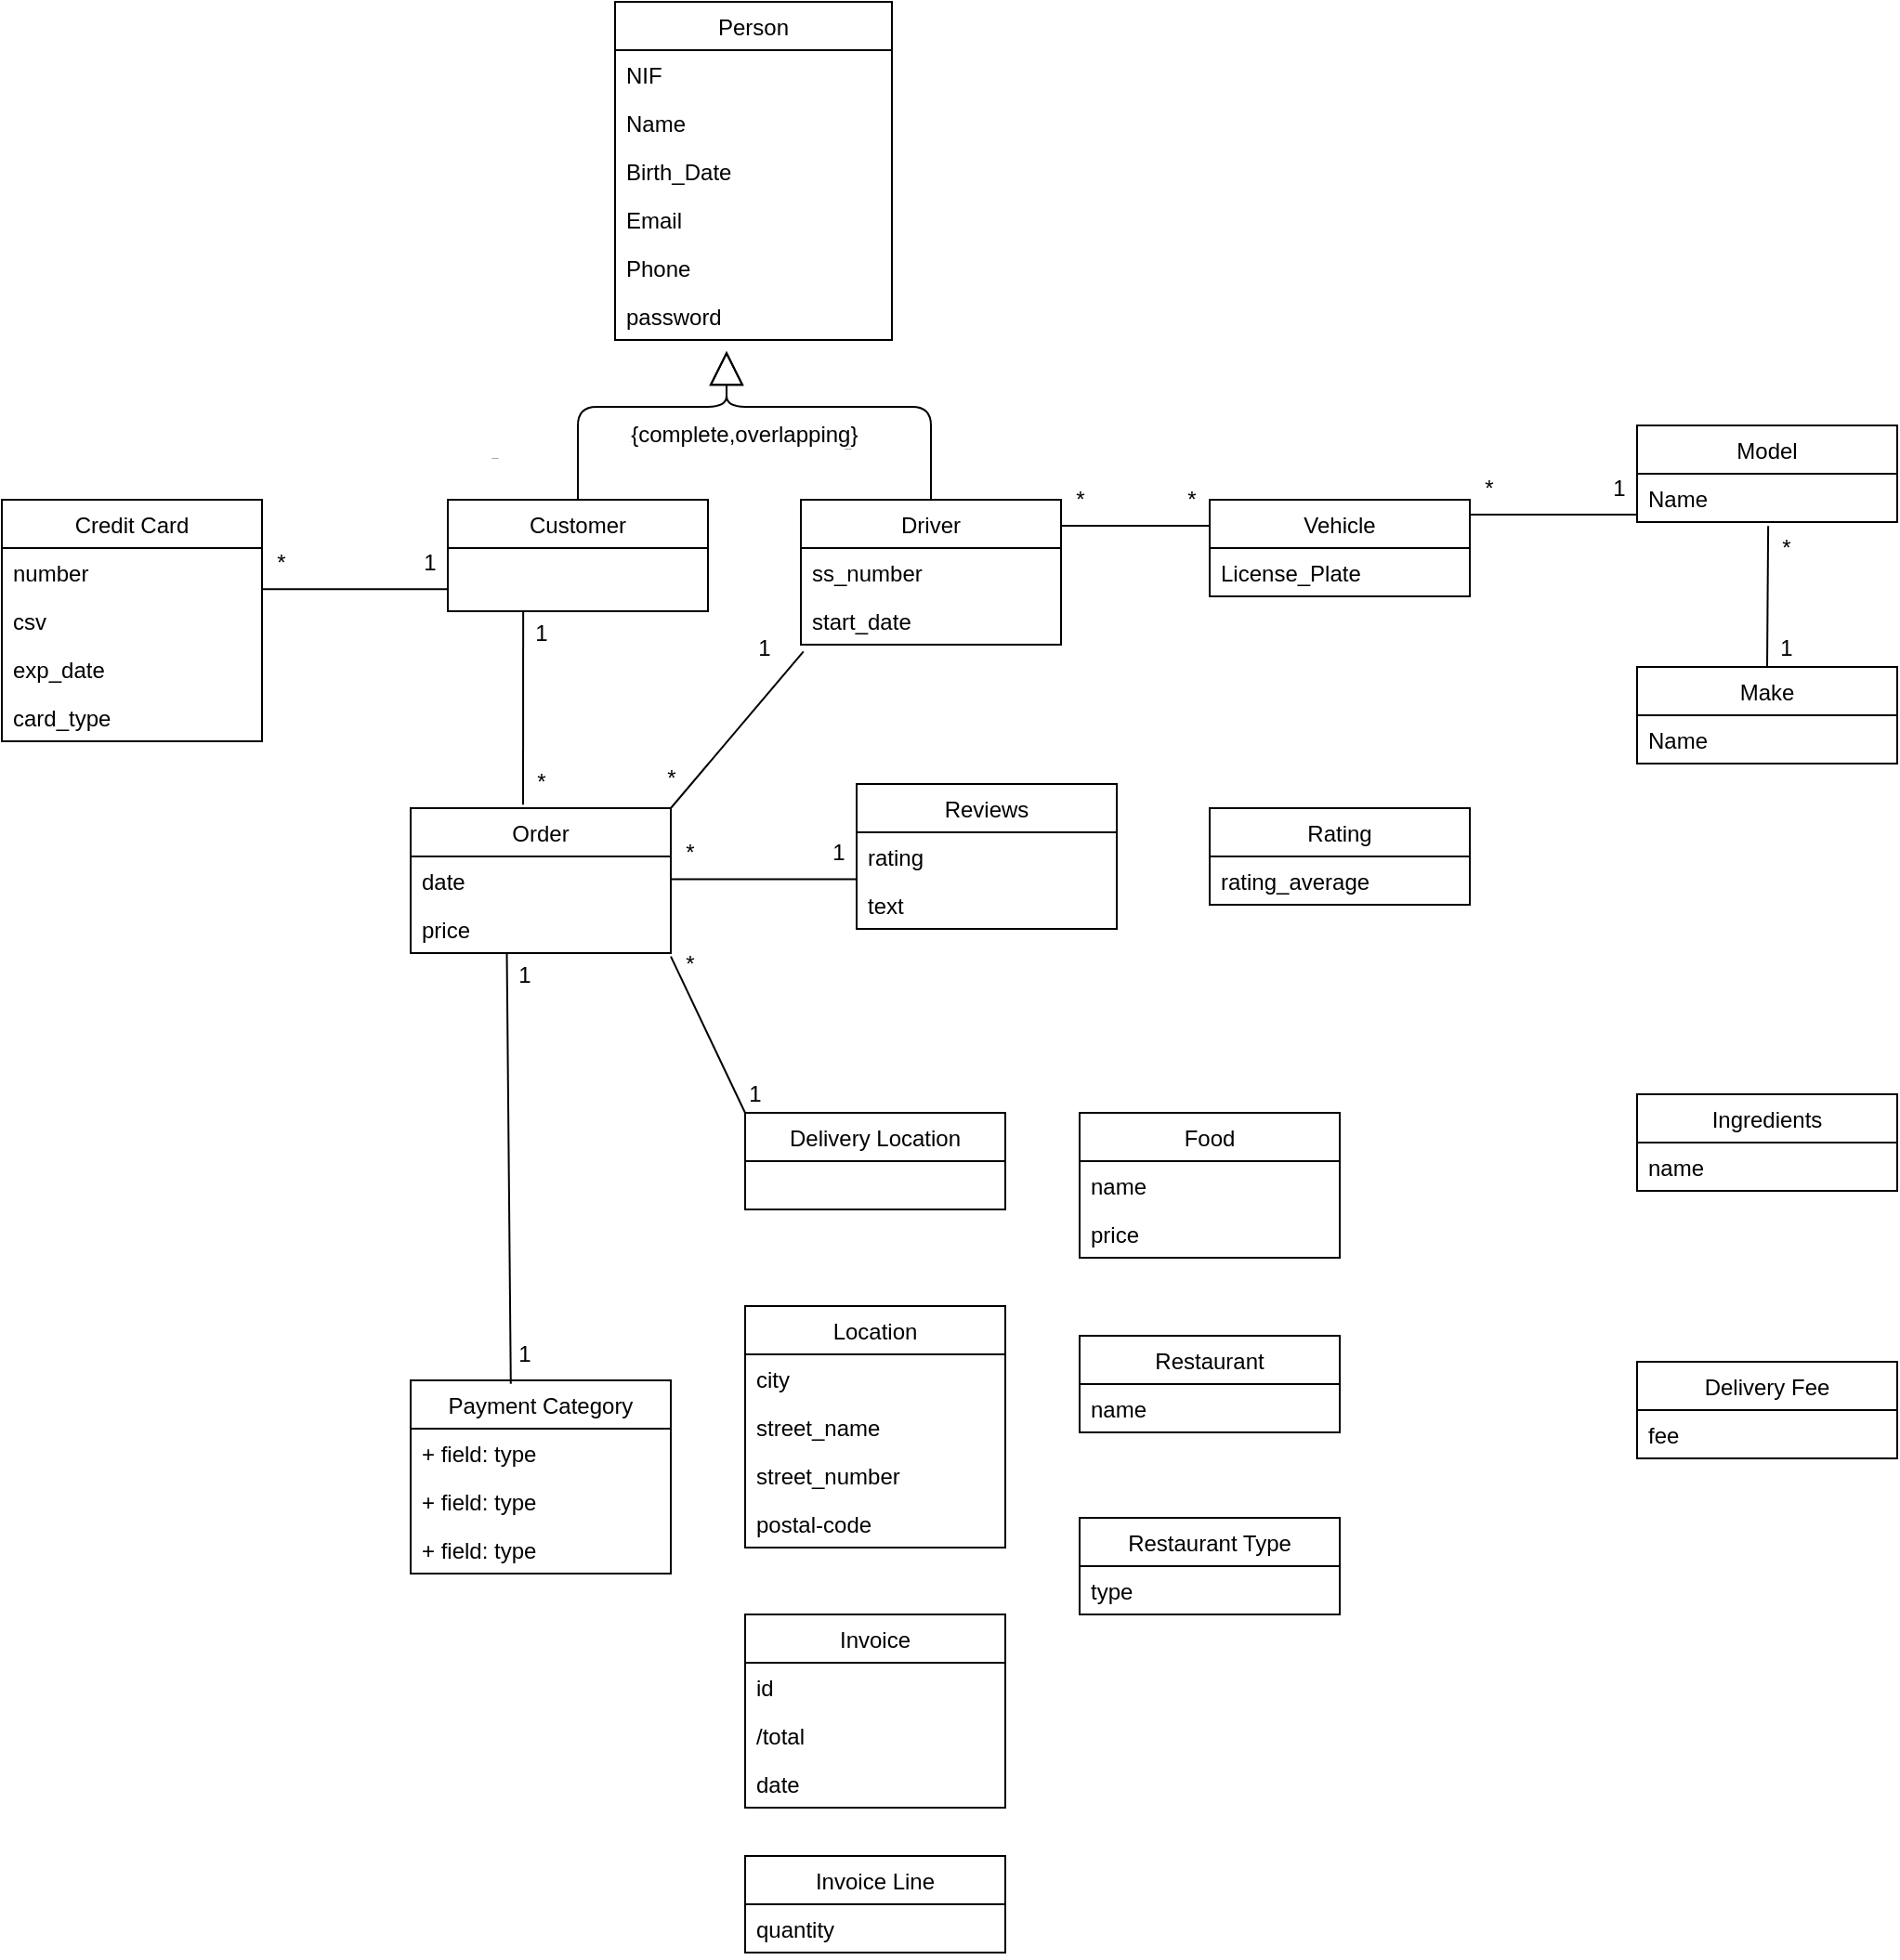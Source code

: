<mxfile version="12.7.9"><diagram id="fE3mfPOXzcGtssv14e_3" name="Page-1"><mxGraphModel dx="2253" dy="1240" grid="1" gridSize="10" guides="1" tooltips="1" connect="1" arrows="1" fold="1" page="1" pageScale="1" pageWidth="850" pageHeight="1100" math="0" shadow="0"><root><mxCell id="0"/><mxCell id="1" parent="0"/><object label="Person" id="r1wG5oOMJr3bYx_tbdQU-5"><mxCell style="swimlane;fontStyle=0;childLayout=stackLayout;horizontal=1;startSize=26;fillColor=none;horizontalStack=0;resizeParent=1;resizeParentMax=0;resizeLast=0;collapsible=1;marginBottom=0;aspect=fixed;" vertex="1" parent="1"><mxGeometry x="420" y="12" width="149" height="182" as="geometry"/></mxCell></object><mxCell id="r1wG5oOMJr3bYx_tbdQU-6" value="NIF" style="text;strokeColor=none;fillColor=none;align=left;verticalAlign=top;spacingLeft=4;spacingRight=4;overflow=hidden;rotatable=0;points=[[0,0.5],[1,0.5]];portConstraint=eastwest;" vertex="1" parent="r1wG5oOMJr3bYx_tbdQU-5"><mxGeometry y="26" width="149" height="26" as="geometry"/></mxCell><mxCell id="r1wG5oOMJr3bYx_tbdQU-7" value="Name" style="text;strokeColor=none;fillColor=none;align=left;verticalAlign=top;spacingLeft=4;spacingRight=4;overflow=hidden;rotatable=0;points=[[0,0.5],[1,0.5]];portConstraint=eastwest;" vertex="1" parent="r1wG5oOMJr3bYx_tbdQU-5"><mxGeometry y="52" width="149" height="26" as="geometry"/></mxCell><mxCell id="r1wG5oOMJr3bYx_tbdQU-8" value="Birth_Date" style="text;strokeColor=none;fillColor=none;align=left;verticalAlign=top;spacingLeft=4;spacingRight=4;overflow=hidden;rotatable=0;points=[[0,0.5],[1,0.5]];portConstraint=eastwest;" vertex="1" parent="r1wG5oOMJr3bYx_tbdQU-5"><mxGeometry y="78" width="149" height="26" as="geometry"/></mxCell><mxCell id="r1wG5oOMJr3bYx_tbdQU-77" value="Email" style="text;strokeColor=none;fillColor=none;align=left;verticalAlign=top;spacingLeft=4;spacingRight=4;overflow=hidden;rotatable=0;points=[[0,0.5],[1,0.5]];portConstraint=eastwest;" vertex="1" parent="r1wG5oOMJr3bYx_tbdQU-5"><mxGeometry y="104" width="149" height="26" as="geometry"/></mxCell><mxCell id="r1wG5oOMJr3bYx_tbdQU-78" value="Phone" style="text;strokeColor=none;fillColor=none;align=left;verticalAlign=top;spacingLeft=4;spacingRight=4;overflow=hidden;rotatable=0;points=[[0,0.5],[1,0.5]];portConstraint=eastwest;" vertex="1" parent="r1wG5oOMJr3bYx_tbdQU-5"><mxGeometry y="130" width="149" height="26" as="geometry"/></mxCell><mxCell id="r1wG5oOMJr3bYx_tbdQU-123" value="password" style="text;strokeColor=none;fillColor=none;align=left;verticalAlign=top;spacingLeft=4;spacingRight=4;overflow=hidden;rotatable=0;points=[[0,0.5],[1,0.5]];portConstraint=eastwest;" vertex="1" parent="r1wG5oOMJr3bYx_tbdQU-5"><mxGeometry y="156" width="149" height="26" as="geometry"/></mxCell><mxCell id="r1wG5oOMJr3bYx_tbdQU-9" value="Customer" style="swimlane;fontStyle=0;childLayout=stackLayout;horizontal=1;startSize=26;fillColor=none;horizontalStack=0;resizeParent=1;resizeParentMax=0;resizeLast=0;collapsible=1;marginBottom=0;" vertex="1" parent="1"><mxGeometry x="330" y="280" width="140" height="60" as="geometry"/></mxCell><mxCell id="r1wG5oOMJr3bYx_tbdQU-13" value="Driver" style="swimlane;fontStyle=0;childLayout=stackLayout;horizontal=1;startSize=26;fillColor=none;horizontalStack=0;resizeParent=1;resizeParentMax=0;resizeLast=0;collapsible=1;marginBottom=0;" vertex="1" parent="1"><mxGeometry x="520" y="280" width="140" height="78" as="geometry"/></mxCell><mxCell id="r1wG5oOMJr3bYx_tbdQU-14" value="ss_number" style="text;strokeColor=none;fillColor=none;align=left;verticalAlign=top;spacingLeft=4;spacingRight=4;overflow=hidden;rotatable=0;points=[[0,0.5],[1,0.5]];portConstraint=eastwest;" vertex="1" parent="r1wG5oOMJr3bYx_tbdQU-13"><mxGeometry y="26" width="140" height="26" as="geometry"/></mxCell><mxCell id="r1wG5oOMJr3bYx_tbdQU-15" value="start_date" style="text;strokeColor=none;fillColor=none;align=left;verticalAlign=top;spacingLeft=4;spacingRight=4;overflow=hidden;rotatable=0;points=[[0,0.5],[1,0.5]];portConstraint=eastwest;" vertex="1" parent="r1wG5oOMJr3bYx_tbdQU-13"><mxGeometry y="52" width="140" height="26" as="geometry"/></mxCell><mxCell id="r1wG5oOMJr3bYx_tbdQU-17" value="Order" style="swimlane;fontStyle=0;childLayout=stackLayout;horizontal=1;startSize=26;fillColor=none;horizontalStack=0;resizeParent=1;resizeParentMax=0;resizeLast=0;collapsible=1;marginBottom=0;" vertex="1" parent="1"><mxGeometry x="310" y="446" width="140" height="78" as="geometry"/></mxCell><mxCell id="r1wG5oOMJr3bYx_tbdQU-20" value="date" style="text;strokeColor=none;fillColor=none;align=left;verticalAlign=top;spacingLeft=4;spacingRight=4;overflow=hidden;rotatable=0;points=[[0,0.5],[1,0.5]];portConstraint=eastwest;" vertex="1" parent="r1wG5oOMJr3bYx_tbdQU-17"><mxGeometry y="26" width="140" height="26" as="geometry"/></mxCell><mxCell id="r1wG5oOMJr3bYx_tbdQU-173" value="price" style="text;strokeColor=none;fillColor=none;align=left;verticalAlign=top;spacingLeft=4;spacingRight=4;overflow=hidden;rotatable=0;points=[[0,0.5],[1,0.5]];portConstraint=eastwest;" vertex="1" parent="r1wG5oOMJr3bYx_tbdQU-17"><mxGeometry y="52" width="140" height="26" as="geometry"/></mxCell><mxCell id="r1wG5oOMJr3bYx_tbdQU-21" value="Vehicle" style="swimlane;fontStyle=0;childLayout=stackLayout;horizontal=1;startSize=26;fillColor=none;horizontalStack=0;resizeParent=1;resizeParentMax=0;resizeLast=0;collapsible=1;marginBottom=0;" vertex="1" parent="1"><mxGeometry x="740" y="280" width="140" height="52" as="geometry"/></mxCell><mxCell id="r1wG5oOMJr3bYx_tbdQU-58" style="edgeStyle=orthogonalEdgeStyle;rounded=0;orthogonalLoop=1;jettySize=auto;html=1;exitX=1;exitY=0.5;exitDx=0;exitDy=0;" edge="1" parent="r1wG5oOMJr3bYx_tbdQU-21" source="r1wG5oOMJr3bYx_tbdQU-22" target="r1wG5oOMJr3bYx_tbdQU-22"><mxGeometry relative="1" as="geometry"/></mxCell><mxCell id="r1wG5oOMJr3bYx_tbdQU-22" value="License_Plate" style="text;strokeColor=none;fillColor=none;align=left;verticalAlign=top;spacingLeft=4;spacingRight=4;overflow=hidden;rotatable=0;points=[[0,0.5],[1,0.5]];portConstraint=eastwest;" vertex="1" parent="r1wG5oOMJr3bYx_tbdQU-21"><mxGeometry y="26" width="140" height="26" as="geometry"/></mxCell><mxCell id="r1wG5oOMJr3bYx_tbdQU-25" value="Rating" style="swimlane;fontStyle=0;childLayout=stackLayout;horizontal=1;startSize=26;fillColor=none;horizontalStack=0;resizeParent=1;resizeParentMax=0;resizeLast=0;collapsible=1;marginBottom=0;" vertex="1" parent="1"><mxGeometry x="740" y="446" width="140" height="52" as="geometry"/></mxCell><mxCell id="r1wG5oOMJr3bYx_tbdQU-28" value="rating_average" style="text;strokeColor=none;fillColor=none;align=left;verticalAlign=top;spacingLeft=4;spacingRight=4;overflow=hidden;rotatable=0;points=[[0,0.5],[1,0.5]];portConstraint=eastwest;" vertex="1" parent="r1wG5oOMJr3bYx_tbdQU-25"><mxGeometry y="26" width="140" height="26" as="geometry"/></mxCell><mxCell id="r1wG5oOMJr3bYx_tbdQU-29" value="Reviews" style="swimlane;fontStyle=0;childLayout=stackLayout;horizontal=1;startSize=26;fillColor=none;horizontalStack=0;resizeParent=1;resizeParentMax=0;resizeLast=0;collapsible=1;marginBottom=0;" vertex="1" parent="1"><mxGeometry x="550" y="433" width="140" height="78" as="geometry"/></mxCell><mxCell id="r1wG5oOMJr3bYx_tbdQU-30" value="rating" style="text;strokeColor=none;fillColor=none;align=left;verticalAlign=top;spacingLeft=4;spacingRight=4;overflow=hidden;rotatable=0;points=[[0,0.5],[1,0.5]];portConstraint=eastwest;" vertex="1" parent="r1wG5oOMJr3bYx_tbdQU-29"><mxGeometry y="26" width="140" height="26" as="geometry"/></mxCell><mxCell id="r1wG5oOMJr3bYx_tbdQU-31" value="text" style="text;strokeColor=none;fillColor=none;align=left;verticalAlign=top;spacingLeft=4;spacingRight=4;overflow=hidden;rotatable=0;points=[[0,0.5],[1,0.5]];portConstraint=eastwest;" vertex="1" parent="r1wG5oOMJr3bYx_tbdQU-29"><mxGeometry y="52" width="140" height="26" as="geometry"/></mxCell><mxCell id="r1wG5oOMJr3bYx_tbdQU-34" value="Food" style="swimlane;fontStyle=0;childLayout=stackLayout;horizontal=1;startSize=26;fillColor=none;horizontalStack=0;resizeParent=1;resizeParentMax=0;resizeLast=0;collapsible=1;marginBottom=0;" vertex="1" parent="1"><mxGeometry x="670" y="610" width="140" height="78" as="geometry"/></mxCell><mxCell id="r1wG5oOMJr3bYx_tbdQU-35" value="name" style="text;strokeColor=none;fillColor=none;align=left;verticalAlign=top;spacingLeft=4;spacingRight=4;overflow=hidden;rotatable=0;points=[[0,0.5],[1,0.5]];portConstraint=eastwest;" vertex="1" parent="r1wG5oOMJr3bYx_tbdQU-34"><mxGeometry y="26" width="140" height="26" as="geometry"/></mxCell><mxCell id="r1wG5oOMJr3bYx_tbdQU-37" value="price" style="text;strokeColor=none;fillColor=none;align=left;verticalAlign=top;spacingLeft=4;spacingRight=4;overflow=hidden;rotatable=0;points=[[0,0.5],[1,0.5]];portConstraint=eastwest;" vertex="1" parent="r1wG5oOMJr3bYx_tbdQU-34"><mxGeometry y="52" width="140" height="26" as="geometry"/></mxCell><mxCell id="r1wG5oOMJr3bYx_tbdQU-38" value="Restaurant" style="swimlane;fontStyle=0;childLayout=stackLayout;horizontal=1;startSize=26;fillColor=none;horizontalStack=0;resizeParent=1;resizeParentMax=0;resizeLast=0;collapsible=1;marginBottom=0;" vertex="1" parent="1"><mxGeometry x="670" y="730" width="140" height="52" as="geometry"/></mxCell><mxCell id="r1wG5oOMJr3bYx_tbdQU-39" value="name" style="text;strokeColor=none;fillColor=none;align=left;verticalAlign=top;spacingLeft=4;spacingRight=4;overflow=hidden;rotatable=0;points=[[0,0.5],[1,0.5]];portConstraint=eastwest;" vertex="1" parent="r1wG5oOMJr3bYx_tbdQU-38"><mxGeometry y="26" width="140" height="26" as="geometry"/></mxCell><mxCell id="r1wG5oOMJr3bYx_tbdQU-46" value="Payment Category" style="swimlane;fontStyle=0;childLayout=stackLayout;horizontal=1;startSize=26;fillColor=none;horizontalStack=0;resizeParent=1;resizeParentMax=0;resizeLast=0;collapsible=1;marginBottom=0;" vertex="1" parent="1"><mxGeometry x="310" y="754" width="140" height="104" as="geometry"/></mxCell><mxCell id="r1wG5oOMJr3bYx_tbdQU-47" value="+ field: type" style="text;strokeColor=none;fillColor=none;align=left;verticalAlign=top;spacingLeft=4;spacingRight=4;overflow=hidden;rotatable=0;points=[[0,0.5],[1,0.5]];portConstraint=eastwest;" vertex="1" parent="r1wG5oOMJr3bYx_tbdQU-46"><mxGeometry y="26" width="140" height="26" as="geometry"/></mxCell><mxCell id="r1wG5oOMJr3bYx_tbdQU-48" value="+ field: type" style="text;strokeColor=none;fillColor=none;align=left;verticalAlign=top;spacingLeft=4;spacingRight=4;overflow=hidden;rotatable=0;points=[[0,0.5],[1,0.5]];portConstraint=eastwest;" vertex="1" parent="r1wG5oOMJr3bYx_tbdQU-46"><mxGeometry y="52" width="140" height="26" as="geometry"/></mxCell><mxCell id="r1wG5oOMJr3bYx_tbdQU-49" value="+ field: type" style="text;strokeColor=none;fillColor=none;align=left;verticalAlign=top;spacingLeft=4;spacingRight=4;overflow=hidden;rotatable=0;points=[[0,0.5],[1,0.5]];portConstraint=eastwest;" vertex="1" parent="r1wG5oOMJr3bYx_tbdQU-46"><mxGeometry y="78" width="140" height="26" as="geometry"/></mxCell><mxCell id="r1wG5oOMJr3bYx_tbdQU-50" value="Invoice" style="swimlane;fontStyle=0;childLayout=stackLayout;horizontal=1;startSize=26;fillColor=none;horizontalStack=0;resizeParent=1;resizeParentMax=0;resizeLast=0;collapsible=1;marginBottom=0;" vertex="1" parent="1"><mxGeometry x="490" y="880" width="140" height="104" as="geometry"/></mxCell><mxCell id="r1wG5oOMJr3bYx_tbdQU-53" value="id" style="text;strokeColor=none;fillColor=none;align=left;verticalAlign=top;spacingLeft=4;spacingRight=4;overflow=hidden;rotatable=0;points=[[0,0.5],[1,0.5]];portConstraint=eastwest;" vertex="1" parent="r1wG5oOMJr3bYx_tbdQU-50"><mxGeometry y="26" width="140" height="26" as="geometry"/></mxCell><mxCell id="r1wG5oOMJr3bYx_tbdQU-51" value="/total" style="text;strokeColor=none;fillColor=none;align=left;verticalAlign=top;spacingLeft=4;spacingRight=4;overflow=hidden;rotatable=0;points=[[0,0.5],[1,0.5]];portConstraint=eastwest;" vertex="1" parent="r1wG5oOMJr3bYx_tbdQU-50"><mxGeometry y="52" width="140" height="26" as="geometry"/></mxCell><mxCell id="r1wG5oOMJr3bYx_tbdQU-52" value="date" style="text;strokeColor=none;fillColor=none;align=left;verticalAlign=top;spacingLeft=4;spacingRight=4;overflow=hidden;rotatable=0;points=[[0,0.5],[1,0.5]];portConstraint=eastwest;" vertex="1" parent="r1wG5oOMJr3bYx_tbdQU-50"><mxGeometry y="78" width="140" height="26" as="geometry"/></mxCell><mxCell id="r1wG5oOMJr3bYx_tbdQU-54" value="Delivery Location" style="swimlane;fontStyle=0;childLayout=stackLayout;horizontal=1;startSize=26;fillColor=none;horizontalStack=0;resizeParent=1;resizeParentMax=0;resizeLast=0;collapsible=1;marginBottom=0;" vertex="1" parent="1"><mxGeometry x="490" y="610" width="140" height="52" as="geometry"/></mxCell><mxCell id="r1wG5oOMJr3bYx_tbdQU-59" value="Model" style="swimlane;fontStyle=0;childLayout=stackLayout;horizontal=1;startSize=26;fillColor=none;horizontalStack=0;resizeParent=1;resizeParentMax=0;resizeLast=0;collapsible=1;marginBottom=0;" vertex="1" parent="1"><mxGeometry x="970" y="240" width="140" height="52" as="geometry"/></mxCell><mxCell id="r1wG5oOMJr3bYx_tbdQU-60" value="Name" style="text;strokeColor=none;fillColor=none;align=left;verticalAlign=top;spacingLeft=4;spacingRight=4;overflow=hidden;rotatable=0;points=[[0,0.5],[1,0.5]];portConstraint=eastwest;" vertex="1" parent="r1wG5oOMJr3bYx_tbdQU-59"><mxGeometry y="26" width="140" height="26" as="geometry"/></mxCell><mxCell id="r1wG5oOMJr3bYx_tbdQU-63" value="Make" style="swimlane;fontStyle=0;childLayout=stackLayout;horizontal=1;startSize=26;fillColor=none;horizontalStack=0;resizeParent=1;resizeParentMax=0;resizeLast=0;collapsible=1;marginBottom=0;" vertex="1" parent="1"><mxGeometry x="970" y="370" width="140" height="52" as="geometry"/></mxCell><mxCell id="r1wG5oOMJr3bYx_tbdQU-64" value="Name" style="text;strokeColor=none;fillColor=none;align=left;verticalAlign=top;spacingLeft=4;spacingRight=4;overflow=hidden;rotatable=0;points=[[0,0.5],[1,0.5]];portConstraint=eastwest;" vertex="1" parent="r1wG5oOMJr3bYx_tbdQU-63"><mxGeometry y="26" width="140" height="26" as="geometry"/></mxCell><mxCell id="r1wG5oOMJr3bYx_tbdQU-79" value="Credit Card" style="swimlane;fontStyle=0;childLayout=stackLayout;horizontal=1;startSize=26;fillColor=none;horizontalStack=0;resizeParent=1;resizeParentMax=0;resizeLast=0;collapsible=1;marginBottom=0;" vertex="1" parent="1"><mxGeometry x="90" y="280" width="140" height="130" as="geometry"/></mxCell><mxCell id="r1wG5oOMJr3bYx_tbdQU-80" value="number" style="text;strokeColor=none;fillColor=none;align=left;verticalAlign=top;spacingLeft=4;spacingRight=4;overflow=hidden;rotatable=0;points=[[0,0.5],[1,0.5]];portConstraint=eastwest;" vertex="1" parent="r1wG5oOMJr3bYx_tbdQU-79"><mxGeometry y="26" width="140" height="26" as="geometry"/></mxCell><mxCell id="r1wG5oOMJr3bYx_tbdQU-81" value="csv" style="text;strokeColor=none;fillColor=none;align=left;verticalAlign=top;spacingLeft=4;spacingRight=4;overflow=hidden;rotatable=0;points=[[0,0.5],[1,0.5]];portConstraint=eastwest;" vertex="1" parent="r1wG5oOMJr3bYx_tbdQU-79"><mxGeometry y="52" width="140" height="26" as="geometry"/></mxCell><mxCell id="r1wG5oOMJr3bYx_tbdQU-82" value="exp_date" style="text;strokeColor=none;fillColor=none;align=left;verticalAlign=top;spacingLeft=4;spacingRight=4;overflow=hidden;rotatable=0;points=[[0,0.5],[1,0.5]];portConstraint=eastwest;" vertex="1" parent="r1wG5oOMJr3bYx_tbdQU-79"><mxGeometry y="78" width="140" height="26" as="geometry"/></mxCell><mxCell id="r1wG5oOMJr3bYx_tbdQU-114" value="card_type" style="text;strokeColor=none;fillColor=none;align=left;verticalAlign=top;spacingLeft=4;spacingRight=4;overflow=hidden;rotatable=0;points=[[0,0.5],[1,0.5]];portConstraint=eastwest;" vertex="1" parent="r1wG5oOMJr3bYx_tbdQU-79"><mxGeometry y="104" width="140" height="26" as="geometry"/></mxCell><mxCell id="r1wG5oOMJr3bYx_tbdQU-87" value="Invoice Line" style="swimlane;fontStyle=0;childLayout=stackLayout;horizontal=1;startSize=26;fillColor=none;horizontalStack=0;resizeParent=1;resizeParentMax=0;resizeLast=0;collapsible=1;marginBottom=0;" vertex="1" parent="1"><mxGeometry x="490" y="1010" width="140" height="52" as="geometry"/></mxCell><mxCell id="r1wG5oOMJr3bYx_tbdQU-88" value="quantity" style="text;strokeColor=none;fillColor=none;align=left;verticalAlign=top;spacingLeft=4;spacingRight=4;overflow=hidden;rotatable=0;points=[[0,0.5],[1,0.5]];portConstraint=eastwest;" vertex="1" parent="r1wG5oOMJr3bYx_tbdQU-87"><mxGeometry y="26" width="140" height="26" as="geometry"/></mxCell><mxCell id="r1wG5oOMJr3bYx_tbdQU-91" value="Delivery Fee" style="swimlane;fontStyle=0;childLayout=stackLayout;horizontal=1;startSize=26;fillColor=none;horizontalStack=0;resizeParent=1;resizeParentMax=0;resizeLast=0;collapsible=1;marginBottom=0;" vertex="1" parent="1"><mxGeometry x="970" y="744" width="140" height="52" as="geometry"/></mxCell><mxCell id="r1wG5oOMJr3bYx_tbdQU-92" value="fee" style="text;strokeColor=none;fillColor=none;align=left;verticalAlign=top;spacingLeft=4;spacingRight=4;overflow=hidden;rotatable=0;points=[[0,0.5],[1,0.5]];portConstraint=eastwest;" vertex="1" parent="r1wG5oOMJr3bYx_tbdQU-91"><mxGeometry y="26" width="140" height="26" as="geometry"/></mxCell><mxCell id="r1wG5oOMJr3bYx_tbdQU-95" value="Location" style="swimlane;fontStyle=0;childLayout=stackLayout;horizontal=1;startSize=26;fillColor=none;horizontalStack=0;resizeParent=1;resizeParentMax=0;resizeLast=0;collapsible=1;marginBottom=0;" vertex="1" parent="1"><mxGeometry x="490" y="714" width="140" height="130" as="geometry"/></mxCell><mxCell id="r1wG5oOMJr3bYx_tbdQU-96" value="city" style="text;strokeColor=none;fillColor=none;align=left;verticalAlign=top;spacingLeft=4;spacingRight=4;overflow=hidden;rotatable=0;points=[[0,0.5],[1,0.5]];portConstraint=eastwest;" vertex="1" parent="r1wG5oOMJr3bYx_tbdQU-95"><mxGeometry y="26" width="140" height="26" as="geometry"/></mxCell><mxCell id="r1wG5oOMJr3bYx_tbdQU-97" value="street_name" style="text;strokeColor=none;fillColor=none;align=left;verticalAlign=top;spacingLeft=4;spacingRight=4;overflow=hidden;rotatable=0;points=[[0,0.5],[1,0.5]];portConstraint=eastwest;" vertex="1" parent="r1wG5oOMJr3bYx_tbdQU-95"><mxGeometry y="52" width="140" height="26" as="geometry"/></mxCell><mxCell id="r1wG5oOMJr3bYx_tbdQU-98" value="street_number" style="text;strokeColor=none;fillColor=none;align=left;verticalAlign=top;spacingLeft=4;spacingRight=4;overflow=hidden;rotatable=0;points=[[0,0.5],[1,0.5]];portConstraint=eastwest;" vertex="1" parent="r1wG5oOMJr3bYx_tbdQU-95"><mxGeometry y="78" width="140" height="26" as="geometry"/></mxCell><mxCell id="r1wG5oOMJr3bYx_tbdQU-107" value="postal-code" style="text;strokeColor=none;fillColor=none;align=left;verticalAlign=top;spacingLeft=4;spacingRight=4;overflow=hidden;rotatable=0;points=[[0,0.5],[1,0.5]];portConstraint=eastwest;" vertex="1" parent="r1wG5oOMJr3bYx_tbdQU-95"><mxGeometry y="104" width="140" height="26" as="geometry"/></mxCell><mxCell id="r1wG5oOMJr3bYx_tbdQU-99" value="Restaurant Type" style="swimlane;fontStyle=0;childLayout=stackLayout;horizontal=1;startSize=26;fillColor=none;horizontalStack=0;resizeParent=1;resizeParentMax=0;resizeLast=0;collapsible=1;marginBottom=0;" vertex="1" parent="1"><mxGeometry x="670" y="828" width="140" height="52" as="geometry"/></mxCell><mxCell id="r1wG5oOMJr3bYx_tbdQU-102" value="type" style="text;strokeColor=none;fillColor=none;align=left;verticalAlign=top;spacingLeft=4;spacingRight=4;overflow=hidden;rotatable=0;points=[[0,0.5],[1,0.5]];portConstraint=eastwest;" vertex="1" parent="r1wG5oOMJr3bYx_tbdQU-99"><mxGeometry y="26" width="140" height="26" as="geometry"/></mxCell><mxCell id="r1wG5oOMJr3bYx_tbdQU-103" value="Ingredients" style="swimlane;fontStyle=0;childLayout=stackLayout;horizontal=1;startSize=26;fillColor=none;horizontalStack=0;resizeParent=1;resizeParentMax=0;resizeLast=0;collapsible=1;marginBottom=0;" vertex="1" parent="1"><mxGeometry x="970" y="600" width="140" height="52" as="geometry"/></mxCell><mxCell id="r1wG5oOMJr3bYx_tbdQU-104" value="name" style="text;strokeColor=none;fillColor=none;align=left;verticalAlign=top;spacingLeft=4;spacingRight=4;overflow=hidden;rotatable=0;points=[[0,0.5],[1,0.5]];portConstraint=eastwest;" vertex="1" parent="r1wG5oOMJr3bYx_tbdQU-103"><mxGeometry y="26" width="140" height="26" as="geometry"/></mxCell><mxCell id="r1wG5oOMJr3bYx_tbdQU-118" value="Extends" style="endArrow=block;endSize=16;endFill=0;html=1;exitX=0.5;exitY=0;exitDx=0;exitDy=0;fontSize=1;" edge="1" parent="1" source="r1wG5oOMJr3bYx_tbdQU-9"><mxGeometry x="-0.707" y="45" width="160" relative="1" as="geometry"><mxPoint x="425" y="210" as="sourcePoint"/><mxPoint x="480" y="200" as="targetPoint"/><Array as="points"><mxPoint x="400" y="230"/><mxPoint x="480" y="230"/></Array><mxPoint as="offset"/></mxGeometry></mxCell><mxCell id="r1wG5oOMJr3bYx_tbdQU-119" value="Extends" style="endArrow=block;endSize=16;endFill=0;html=1;exitX=0.5;exitY=0;exitDx=0;exitDy=0;fontSize=1;" edge="1" parent="1" source="r1wG5oOMJr3bYx_tbdQU-13"><mxGeometry x="-0.707" y="45" width="160" relative="1" as="geometry"><mxPoint x="400" y="250" as="sourcePoint"/><mxPoint x="480" y="200" as="targetPoint"/><Array as="points"><mxPoint x="590" y="230"/><mxPoint x="480" y="230"/></Array><mxPoint as="offset"/></mxGeometry></mxCell><mxCell id="r1wG5oOMJr3bYx_tbdQU-120" value="{&lt;font style=&quot;font-size: 12px&quot;&gt;{complete,overlapping}&lt;/font&gt;" style="text;html=1;resizable=0;autosize=1;align=center;verticalAlign=middle;points=[];fillColor=none;strokeColor=none;rounded=0;fontSize=1;" vertex="1" parent="1"><mxGeometry x="409" y="240" width="160" height="10" as="geometry"/></mxCell><mxCell id="r1wG5oOMJr3bYx_tbdQU-124" value="" style="line;strokeWidth=1;fillColor=none;align=left;verticalAlign=middle;spacingTop=-1;spacingLeft=3;spacingRight=3;rotatable=0;labelPosition=right;points=[];portConstraint=eastwest;fontSize=1;" vertex="1" parent="1"><mxGeometry x="660" y="290" width="80" height="8" as="geometry"/></mxCell><mxCell id="r1wG5oOMJr3bYx_tbdQU-125" value="*" style="text;html=1;resizable=0;autosize=1;align=center;verticalAlign=middle;points=[];fillColor=none;strokeColor=none;rounded=0;fontSize=12;" vertex="1" parent="1"><mxGeometry x="660" y="270" width="20" height="20" as="geometry"/></mxCell><mxCell id="r1wG5oOMJr3bYx_tbdQU-126" value="*" style="text;html=1;resizable=0;autosize=1;align=center;verticalAlign=middle;points=[];fillColor=none;strokeColor=none;rounded=0;fontSize=12;" vertex="1" parent="1"><mxGeometry x="720" y="270" width="20" height="20" as="geometry"/></mxCell><mxCell id="r1wG5oOMJr3bYx_tbdQU-127" value="" style="line;strokeWidth=1;fillColor=none;align=left;verticalAlign=middle;spacingTop=-1;spacingLeft=3;spacingRight=3;rotatable=0;labelPosition=right;points=[];portConstraint=eastwest;fontSize=12;" vertex="1" parent="1"><mxGeometry x="880" y="284" width="90" height="8" as="geometry"/></mxCell><mxCell id="r1wG5oOMJr3bYx_tbdQU-135" value="" style="edgeStyle=none;rounded=0;orthogonalLoop=1;jettySize=auto;html=1;fontSize=12;" edge="1" parent="1" target="r1wG5oOMJr3bYx_tbdQU-22"><mxGeometry relative="1" as="geometry"><mxPoint x="880.0" y="320.867" as="sourcePoint"/></mxGeometry></mxCell><mxCell id="r1wG5oOMJr3bYx_tbdQU-131" value="*" style="text;html=1;resizable=0;autosize=1;align=center;verticalAlign=middle;points=[];fillColor=none;strokeColor=none;rounded=0;fontSize=12;" vertex="1" parent="1"><mxGeometry x="880" y="264" width="20" height="20" as="geometry"/></mxCell><mxCell id="r1wG5oOMJr3bYx_tbdQU-140" value="1" style="text;html=1;resizable=0;autosize=1;align=center;verticalAlign=middle;points=[];fillColor=none;strokeColor=none;rounded=0;fontSize=12;" vertex="1" parent="1"><mxGeometry x="950" y="264" width="20" height="20" as="geometry"/></mxCell><mxCell id="r1wG5oOMJr3bYx_tbdQU-144" value="" style="endArrow=none;html=1;fontSize=12;exitX=0.5;exitY=0;exitDx=0;exitDy=0;entryX=0.504;entryY=1.083;entryDx=0;entryDy=0;entryPerimeter=0;" edge="1" parent="1"><mxGeometry width="50" height="50" relative="1" as="geometry"><mxPoint x="1040" y="370" as="sourcePoint"/><mxPoint x="1040.56" y="294.158" as="targetPoint"/></mxGeometry></mxCell><mxCell id="r1wG5oOMJr3bYx_tbdQU-145" value="*" style="text;html=1;resizable=0;autosize=1;align=center;verticalAlign=middle;points=[];fillColor=none;strokeColor=none;rounded=0;fontSize=12;" vertex="1" parent="1"><mxGeometry x="1040" y="296" width="20" height="20" as="geometry"/></mxCell><mxCell id="r1wG5oOMJr3bYx_tbdQU-146" value="1" style="text;html=1;resizable=0;autosize=1;align=center;verticalAlign=middle;points=[];fillColor=none;strokeColor=none;rounded=0;fontSize=12;" vertex="1" parent="1"><mxGeometry x="1040" y="350" width="20" height="20" as="geometry"/></mxCell><mxCell id="r1wG5oOMJr3bYx_tbdQU-147" value="" style="endArrow=none;html=1;fontSize=12;entryX=0.504;entryY=1.083;entryDx=0;entryDy=0;entryPerimeter=0;exitX=0.025;exitY=1.108;exitDx=0;exitDy=0;exitPerimeter=0;" edge="1" parent="1" source="r1wG5oOMJr3bYx_tbdQU-149"><mxGeometry width="50" height="50" relative="1" as="geometry"><mxPoint x="371" y="440" as="sourcePoint"/><mxPoint x="370.56" y="339.998" as="targetPoint"/></mxGeometry></mxCell><mxCell id="r1wG5oOMJr3bYx_tbdQU-148" value="1" style="text;html=1;resizable=0;autosize=1;align=center;verticalAlign=middle;points=[];fillColor=none;strokeColor=none;rounded=0;fontSize=12;" vertex="1" parent="1"><mxGeometry x="370" y="341.84" width="20" height="20" as="geometry"/></mxCell><mxCell id="r1wG5oOMJr3bYx_tbdQU-149" value="*" style="text;html=1;resizable=0;autosize=1;align=center;verticalAlign=middle;points=[];fillColor=none;strokeColor=none;rounded=0;fontSize=12;" vertex="1" parent="1"><mxGeometry x="370" y="422.0" width="20" height="20" as="geometry"/></mxCell><mxCell id="r1wG5oOMJr3bYx_tbdQU-150" style="edgeStyle=orthogonalEdgeStyle;rounded=0;orthogonalLoop=1;jettySize=auto;html=1;exitX=1;exitY=0.5;exitDx=0;exitDy=0;" edge="1" parent="1"><mxGeometry relative="1" as="geometry"><mxPoint x="230.0" y="359.14" as="sourcePoint"/><mxPoint x="230.0" y="359.14" as="targetPoint"/></mxGeometry></mxCell><mxCell id="r1wG5oOMJr3bYx_tbdQU-151" value="" style="line;strokeWidth=1;fillColor=none;align=left;verticalAlign=middle;spacingTop=-1;spacingLeft=3;spacingRight=3;rotatable=0;labelPosition=right;points=[];portConstraint=eastwest;fontSize=12;" vertex="1" parent="1"><mxGeometry x="230" y="324.14" width="100" height="8" as="geometry"/></mxCell><mxCell id="r1wG5oOMJr3bYx_tbdQU-152" value="" style="edgeStyle=none;rounded=0;orthogonalLoop=1;jettySize=auto;html=1;fontSize=12;" edge="1" parent="1"><mxGeometry relative="1" as="geometry"><mxPoint x="230.0" y="361.007" as="sourcePoint"/><mxPoint x="230.0" y="361.007" as="targetPoint"/></mxGeometry></mxCell><mxCell id="r1wG5oOMJr3bYx_tbdQU-153" value="*" style="text;html=1;resizable=0;autosize=1;align=center;verticalAlign=middle;points=[];fillColor=none;strokeColor=none;rounded=0;fontSize=12;" vertex="1" parent="1"><mxGeometry x="230" y="304.14" width="20" height="20" as="geometry"/></mxCell><mxCell id="r1wG5oOMJr3bYx_tbdQU-154" value="1" style="text;html=1;resizable=0;autosize=1;align=center;verticalAlign=middle;points=[];fillColor=none;strokeColor=none;rounded=0;fontSize=12;" vertex="1" parent="1"><mxGeometry x="310" y="304.14" width="20" height="20" as="geometry"/></mxCell><mxCell id="r1wG5oOMJr3bYx_tbdQU-155" value="" style="endArrow=none;html=1;fontSize=12;entryX=0.01;entryY=1.141;entryDx=0;entryDy=0;entryPerimeter=0;" edge="1" parent="1" target="r1wG5oOMJr3bYx_tbdQU-15"><mxGeometry width="50" height="50" relative="1" as="geometry"><mxPoint x="450" y="446" as="sourcePoint"/><mxPoint x="500" y="396" as="targetPoint"/></mxGeometry></mxCell><mxCell id="r1wG5oOMJr3bYx_tbdQU-156" value="1" style="text;html=1;resizable=0;autosize=1;align=center;verticalAlign=middle;points=[];fillColor=none;strokeColor=none;rounded=0;fontSize=12;" vertex="1" parent="1"><mxGeometry x="490" y="350.0" width="20" height="20" as="geometry"/></mxCell><mxCell id="r1wG5oOMJr3bYx_tbdQU-157" value="*" style="text;html=1;resizable=0;autosize=1;align=center;verticalAlign=middle;points=[];fillColor=none;strokeColor=none;rounded=0;fontSize=12;" vertex="1" parent="1"><mxGeometry x="440" y="420.0" width="20" height="20" as="geometry"/></mxCell><mxCell id="r1wG5oOMJr3bYx_tbdQU-164" value="" style="endArrow=none;html=1;fontSize=12;entryX=0.504;entryY=1.083;entryDx=0;entryDy=0;entryPerimeter=0;exitX=0.385;exitY=0.018;exitDx=0;exitDy=0;exitPerimeter=0;" edge="1" parent="1" source="r1wG5oOMJr3bYx_tbdQU-46"><mxGeometry width="50" height="50" relative="1" as="geometry"><mxPoint x="360.0" y="635.168" as="sourcePoint"/><mxPoint x="361.76" y="523.998" as="targetPoint"/></mxGeometry></mxCell><mxCell id="r1wG5oOMJr3bYx_tbdQU-165" value="1" style="text;html=1;resizable=0;autosize=1;align=center;verticalAlign=middle;points=[];fillColor=none;strokeColor=none;rounded=0;fontSize=12;" vertex="1" parent="1"><mxGeometry x="361.2" y="525.84" width="20" height="20" as="geometry"/></mxCell><mxCell id="r1wG5oOMJr3bYx_tbdQU-166" value="1" style="text;html=1;resizable=0;autosize=1;align=center;verticalAlign=middle;points=[];fillColor=none;strokeColor=none;rounded=0;fontSize=12;" vertex="1" parent="1"><mxGeometry x="361.2" y="730" width="20" height="20" as="geometry"/></mxCell><mxCell id="r1wG5oOMJr3bYx_tbdQU-167" style="edgeStyle=orthogonalEdgeStyle;rounded=0;orthogonalLoop=1;jettySize=auto;html=1;exitX=1;exitY=0.5;exitDx=0;exitDy=0;" edge="1" parent="1"><mxGeometry relative="1" as="geometry"><mxPoint x="450.0" y="515.3" as="sourcePoint"/><mxPoint x="450.0" y="515.3" as="targetPoint"/></mxGeometry></mxCell><mxCell id="r1wG5oOMJr3bYx_tbdQU-168" value="" style="line;strokeWidth=1;fillColor=none;align=left;verticalAlign=middle;spacingTop=-1;spacingLeft=3;spacingRight=3;rotatable=0;labelPosition=right;points=[];portConstraint=eastwest;fontSize=12;" vertex="1" parent="1"><mxGeometry x="450" y="480.3" width="100" height="8" as="geometry"/></mxCell><mxCell id="r1wG5oOMJr3bYx_tbdQU-169" value="" style="edgeStyle=none;rounded=0;orthogonalLoop=1;jettySize=auto;html=1;fontSize=12;" edge="1" parent="1"><mxGeometry relative="1" as="geometry"><mxPoint x="450.0" y="517.167" as="sourcePoint"/><mxPoint x="450.0" y="517.167" as="targetPoint"/></mxGeometry></mxCell><mxCell id="r1wG5oOMJr3bYx_tbdQU-170" value="*" style="text;html=1;resizable=0;autosize=1;align=center;verticalAlign=middle;points=[];fillColor=none;strokeColor=none;rounded=0;fontSize=12;" vertex="1" parent="1"><mxGeometry x="450" y="460.3" width="20" height="20" as="geometry"/></mxCell><mxCell id="r1wG5oOMJr3bYx_tbdQU-171" value="1" style="text;html=1;resizable=0;autosize=1;align=center;verticalAlign=middle;points=[];fillColor=none;strokeColor=none;rounded=0;fontSize=12;" vertex="1" parent="1"><mxGeometry x="530" y="460.3" width="20" height="20" as="geometry"/></mxCell><mxCell id="r1wG5oOMJr3bYx_tbdQU-177" value="" style="endArrow=none;html=1;fontSize=12;entryX=0;entryY=0;entryDx=0;entryDy=0;" edge="1" parent="1" target="r1wG5oOMJr3bYx_tbdQU-54"><mxGeometry width="50" height="50" relative="1" as="geometry"><mxPoint x="450" y="525.84" as="sourcePoint"/><mxPoint x="521.4" y="441.506" as="targetPoint"/></mxGeometry></mxCell><mxCell id="r1wG5oOMJr3bYx_tbdQU-178" value="*" style="text;html=1;resizable=0;autosize=1;align=center;verticalAlign=middle;points=[];fillColor=none;strokeColor=none;rounded=0;fontSize=12;" vertex="1" parent="1"><mxGeometry x="450" y="520" width="20" height="20" as="geometry"/></mxCell><mxCell id="r1wG5oOMJr3bYx_tbdQU-179" value="1" style="text;html=1;resizable=0;autosize=1;align=center;verticalAlign=middle;points=[];fillColor=none;strokeColor=none;rounded=0;fontSize=12;" vertex="1" parent="1"><mxGeometry x="484.5" y="590" width="20" height="20" as="geometry"/></mxCell></root></mxGraphModel></diagram></mxfile>
